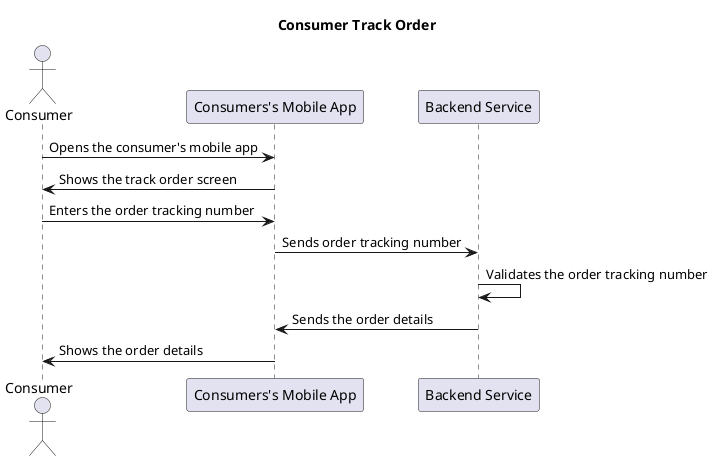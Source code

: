 @startuml

title "Consumer Track Order"

actor Consumer as C

participant "Consumers's Mobile App" as App
participant "Backend Service" as Backend

C -> App: Opens the consumer's mobile app
App -> C: Shows the track order screen
C -> App: Enters the order tracking number
App -> Backend: Sends order tracking number
Backend -> Backend: Validates the order tracking number
Backend -> App: Sends the order details
App -> C: Shows the order details

@enduml
